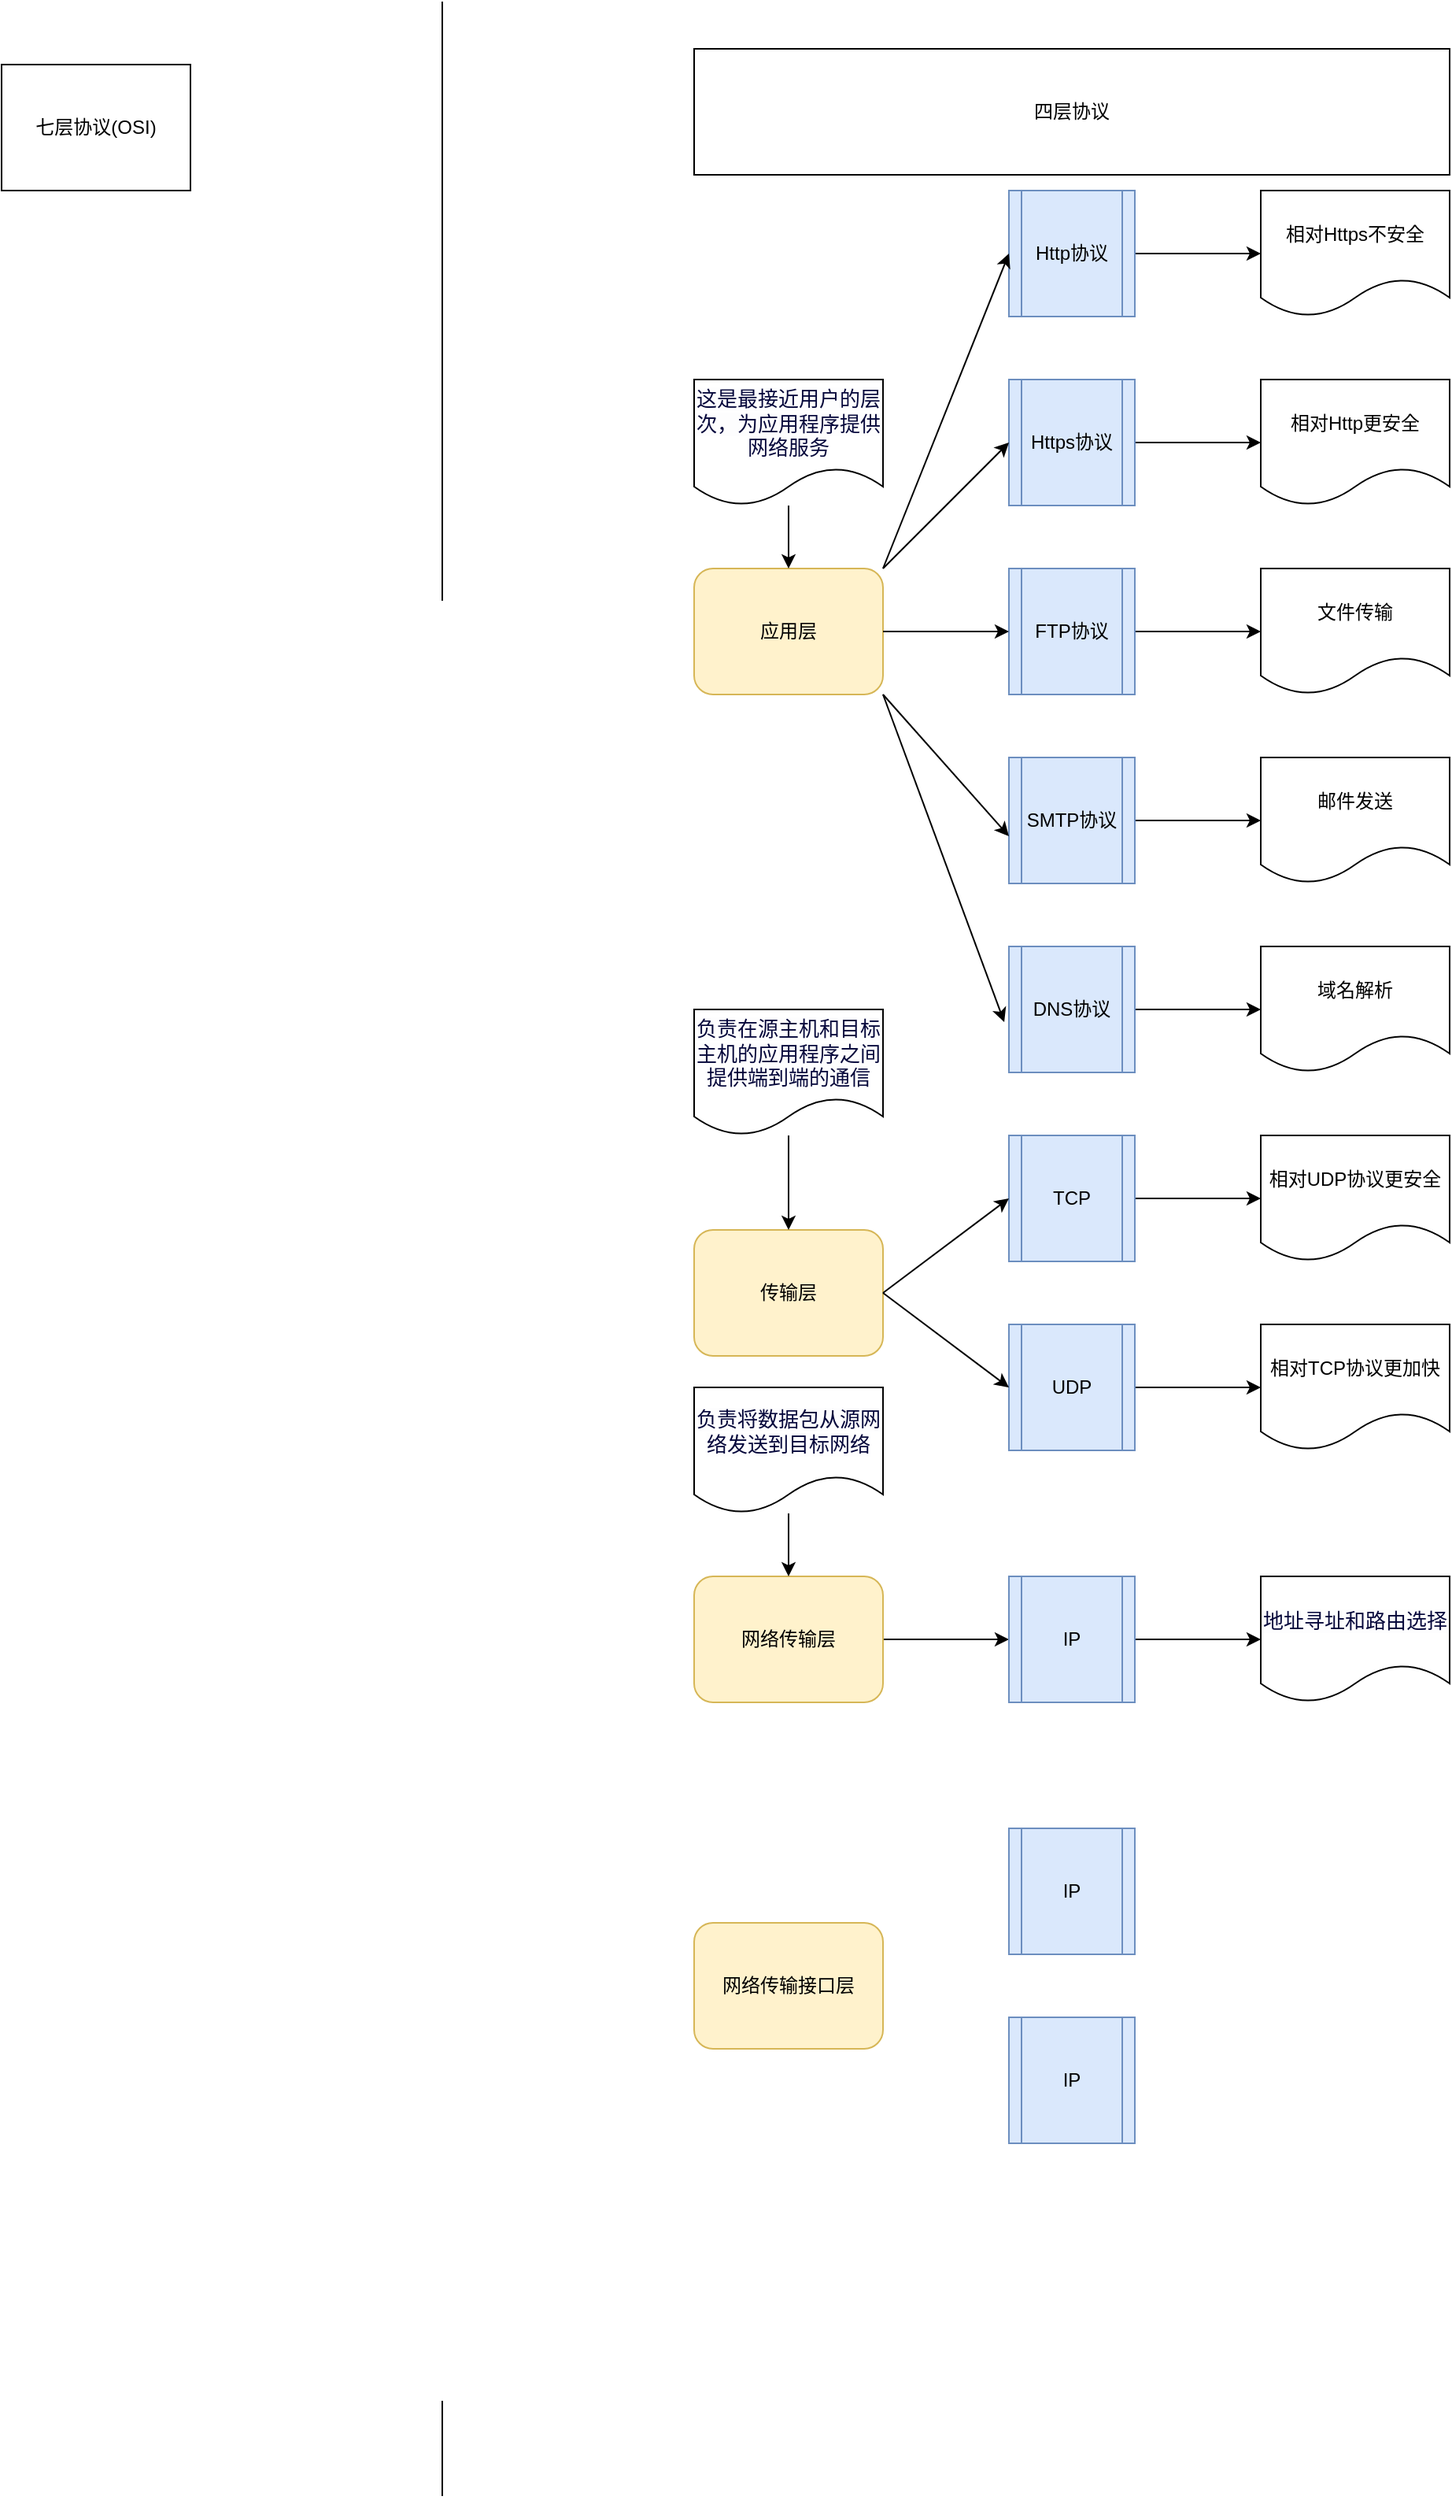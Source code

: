 <mxfile version="25.0.3">
  <diagram name="第 1 页" id="bnDQp0RB2ErarTcb1Inx">
    <mxGraphModel dx="880" dy="444" grid="1" gridSize="10" guides="1" tooltips="1" connect="1" arrows="1" fold="1" page="1" pageScale="1" pageWidth="827" pageHeight="1169" math="0" shadow="0">
      <root>
        <mxCell id="0" />
        <mxCell id="1" parent="0" />
        <mxCell id="6gzfc5hC1QTd9-dfOM9L-1" value="" style="endArrow=none;html=1;rounded=0;" edge="1" parent="1">
          <mxGeometry width="50" height="50" relative="1" as="geometry">
            <mxPoint x="440" y="1584" as="sourcePoint" />
            <mxPoint x="440" as="targetPoint" />
          </mxGeometry>
        </mxCell>
        <mxCell id="6gzfc5hC1QTd9-dfOM9L-2" value="七层协议(OSI)" style="whiteSpace=wrap;html=1;" vertex="1" parent="1">
          <mxGeometry x="160" y="40" width="120" height="80" as="geometry" />
        </mxCell>
        <mxCell id="6gzfc5hC1QTd9-dfOM9L-3" value="四层协议" style="whiteSpace=wrap;html=1;" vertex="1" parent="1">
          <mxGeometry x="600" y="30" width="480" height="80" as="geometry" />
        </mxCell>
        <mxCell id="6gzfc5hC1QTd9-dfOM9L-4" value="应用层" style="rounded=1;whiteSpace=wrap;html=1;fillColor=#fff2cc;strokeColor=#d6b656;" vertex="1" parent="1">
          <mxGeometry x="600" y="360" width="120" height="80" as="geometry" />
        </mxCell>
        <mxCell id="6gzfc5hC1QTd9-dfOM9L-5" value="传输层" style="rounded=1;whiteSpace=wrap;html=1;fillColor=#fff2cc;strokeColor=#d6b656;" vertex="1" parent="1">
          <mxGeometry x="600" y="780" width="120" height="80" as="geometry" />
        </mxCell>
        <mxCell id="6gzfc5hC1QTd9-dfOM9L-43" value="" style="edgeStyle=orthogonalEdgeStyle;rounded=0;orthogonalLoop=1;jettySize=auto;html=1;" edge="1" parent="1" source="6gzfc5hC1QTd9-dfOM9L-7" target="6gzfc5hC1QTd9-dfOM9L-42">
          <mxGeometry relative="1" as="geometry" />
        </mxCell>
        <mxCell id="6gzfc5hC1QTd9-dfOM9L-7" value="网络传输层" style="rounded=1;whiteSpace=wrap;html=1;fillColor=#fff2cc;strokeColor=#d6b656;" vertex="1" parent="1">
          <mxGeometry x="600" y="1000" width="120" height="80" as="geometry" />
        </mxCell>
        <mxCell id="6gzfc5hC1QTd9-dfOM9L-24" style="edgeStyle=orthogonalEdgeStyle;rounded=0;orthogonalLoop=1;jettySize=auto;html=1;entryX=0;entryY=0.5;entryDx=0;entryDy=0;" edge="1" parent="1" source="6gzfc5hC1QTd9-dfOM9L-9" target="6gzfc5hC1QTd9-dfOM9L-23">
          <mxGeometry relative="1" as="geometry" />
        </mxCell>
        <mxCell id="6gzfc5hC1QTd9-dfOM9L-9" value="Http协议" style="shape=process;whiteSpace=wrap;html=1;backgroundOutline=1;fillColor=#dae8fc;strokeColor=#6c8ebf;" vertex="1" parent="1">
          <mxGeometry x="800" y="120" width="80" height="80" as="geometry" />
        </mxCell>
        <mxCell id="6gzfc5hC1QTd9-dfOM9L-30" value="" style="edgeStyle=orthogonalEdgeStyle;rounded=0;orthogonalLoop=1;jettySize=auto;html=1;" edge="1" parent="1" source="6gzfc5hC1QTd9-dfOM9L-10" target="6gzfc5hC1QTd9-dfOM9L-25">
          <mxGeometry relative="1" as="geometry" />
        </mxCell>
        <mxCell id="6gzfc5hC1QTd9-dfOM9L-10" value="Https协议" style="shape=process;whiteSpace=wrap;html=1;backgroundOutline=1;fillColor=#dae8fc;strokeColor=#6c8ebf;" vertex="1" parent="1">
          <mxGeometry x="800" y="240" width="80" height="80" as="geometry" />
        </mxCell>
        <mxCell id="6gzfc5hC1QTd9-dfOM9L-31" value="" style="edgeStyle=orthogonalEdgeStyle;rounded=0;orthogonalLoop=1;jettySize=auto;html=1;" edge="1" parent="1" source="6gzfc5hC1QTd9-dfOM9L-11" target="6gzfc5hC1QTd9-dfOM9L-27">
          <mxGeometry relative="1" as="geometry" />
        </mxCell>
        <mxCell id="6gzfc5hC1QTd9-dfOM9L-11" value="FTP协议" style="shape=process;whiteSpace=wrap;html=1;backgroundOutline=1;fillColor=#dae8fc;strokeColor=#6c8ebf;" vertex="1" parent="1">
          <mxGeometry x="800" y="360" width="80" height="80" as="geometry" />
        </mxCell>
        <mxCell id="6gzfc5hC1QTd9-dfOM9L-32" value="" style="edgeStyle=orthogonalEdgeStyle;rounded=0;orthogonalLoop=1;jettySize=auto;html=1;" edge="1" parent="1" source="6gzfc5hC1QTd9-dfOM9L-12" target="6gzfc5hC1QTd9-dfOM9L-28">
          <mxGeometry relative="1" as="geometry" />
        </mxCell>
        <mxCell id="6gzfc5hC1QTd9-dfOM9L-12" value="SMTP协议" style="shape=process;whiteSpace=wrap;html=1;backgroundOutline=1;fillColor=#dae8fc;strokeColor=#6c8ebf;" vertex="1" parent="1">
          <mxGeometry x="800" y="480" width="80" height="80" as="geometry" />
        </mxCell>
        <mxCell id="6gzfc5hC1QTd9-dfOM9L-33" value="" style="edgeStyle=orthogonalEdgeStyle;rounded=0;orthogonalLoop=1;jettySize=auto;html=1;" edge="1" parent="1" source="6gzfc5hC1QTd9-dfOM9L-13" target="6gzfc5hC1QTd9-dfOM9L-29">
          <mxGeometry relative="1" as="geometry" />
        </mxCell>
        <mxCell id="6gzfc5hC1QTd9-dfOM9L-13" value="DNS协议" style="shape=process;whiteSpace=wrap;html=1;backgroundOutline=1;fillColor=#dae8fc;strokeColor=#6c8ebf;" vertex="1" parent="1">
          <mxGeometry x="800" y="600" width="80" height="80" as="geometry" />
        </mxCell>
        <mxCell id="6gzfc5hC1QTd9-dfOM9L-16" value="" style="endArrow=classic;html=1;rounded=0;entryX=0;entryY=0.5;entryDx=0;entryDy=0;exitX=1;exitY=0;exitDx=0;exitDy=0;" edge="1" parent="1" source="6gzfc5hC1QTd9-dfOM9L-4" target="6gzfc5hC1QTd9-dfOM9L-9">
          <mxGeometry width="50" height="50" relative="1" as="geometry">
            <mxPoint x="690" y="360" as="sourcePoint" />
            <mxPoint x="740" y="310" as="targetPoint" />
          </mxGeometry>
        </mxCell>
        <mxCell id="6gzfc5hC1QTd9-dfOM9L-17" value="" style="endArrow=classic;html=1;rounded=0;entryX=0;entryY=0.5;entryDx=0;entryDy=0;exitX=1;exitY=0;exitDx=0;exitDy=0;" edge="1" parent="1" source="6gzfc5hC1QTd9-dfOM9L-4" target="6gzfc5hC1QTd9-dfOM9L-10">
          <mxGeometry width="50" height="50" relative="1" as="geometry">
            <mxPoint x="690" y="360" as="sourcePoint" />
            <mxPoint x="740" y="310" as="targetPoint" />
          </mxGeometry>
        </mxCell>
        <mxCell id="6gzfc5hC1QTd9-dfOM9L-20" value="" style="endArrow=classic;html=1;rounded=0;exitX=1;exitY=0.5;exitDx=0;exitDy=0;entryX=0;entryY=0.5;entryDx=0;entryDy=0;" edge="1" parent="1" source="6gzfc5hC1QTd9-dfOM9L-4" target="6gzfc5hC1QTd9-dfOM9L-11">
          <mxGeometry width="50" height="50" relative="1" as="geometry">
            <mxPoint x="690" y="360" as="sourcePoint" />
            <mxPoint x="740" y="310" as="targetPoint" />
          </mxGeometry>
        </mxCell>
        <mxCell id="6gzfc5hC1QTd9-dfOM9L-21" value="" style="endArrow=classic;html=1;rounded=0;entryX=0;entryY=0.625;entryDx=0;entryDy=0;entryPerimeter=0;exitX=1;exitY=1;exitDx=0;exitDy=0;" edge="1" parent="1" source="6gzfc5hC1QTd9-dfOM9L-4" target="6gzfc5hC1QTd9-dfOM9L-12">
          <mxGeometry width="50" height="50" relative="1" as="geometry">
            <mxPoint x="690" y="460" as="sourcePoint" />
            <mxPoint x="740" y="410" as="targetPoint" />
          </mxGeometry>
        </mxCell>
        <mxCell id="6gzfc5hC1QTd9-dfOM9L-22" value="" style="endArrow=classic;html=1;rounded=0;entryX=-0.037;entryY=0.6;entryDx=0;entryDy=0;entryPerimeter=0;" edge="1" parent="1" target="6gzfc5hC1QTd9-dfOM9L-13">
          <mxGeometry width="50" height="50" relative="1" as="geometry">
            <mxPoint x="720" y="440" as="sourcePoint" />
            <mxPoint x="740" y="410" as="targetPoint" />
          </mxGeometry>
        </mxCell>
        <mxCell id="6gzfc5hC1QTd9-dfOM9L-23" value="相对Https不安全" style="shape=document;whiteSpace=wrap;html=1;boundedLbl=1;" vertex="1" parent="1">
          <mxGeometry x="960" y="120" width="120" height="80" as="geometry" />
        </mxCell>
        <mxCell id="6gzfc5hC1QTd9-dfOM9L-25" value="相对Http更安全" style="shape=document;whiteSpace=wrap;html=1;boundedLbl=1;" vertex="1" parent="1">
          <mxGeometry x="960" y="240" width="120" height="80" as="geometry" />
        </mxCell>
        <mxCell id="6gzfc5hC1QTd9-dfOM9L-26" value="网络传输接口层" style="rounded=1;whiteSpace=wrap;html=1;fillColor=#fff2cc;strokeColor=#d6b656;" vertex="1" parent="1">
          <mxGeometry x="600" y="1220" width="120" height="80" as="geometry" />
        </mxCell>
        <mxCell id="6gzfc5hC1QTd9-dfOM9L-27" value="文件传输" style="shape=document;whiteSpace=wrap;html=1;boundedLbl=1;" vertex="1" parent="1">
          <mxGeometry x="960" y="360" width="120" height="80" as="geometry" />
        </mxCell>
        <mxCell id="6gzfc5hC1QTd9-dfOM9L-28" value="邮件发送" style="shape=document;whiteSpace=wrap;html=1;boundedLbl=1;" vertex="1" parent="1">
          <mxGeometry x="960" y="480" width="120" height="80" as="geometry" />
        </mxCell>
        <mxCell id="6gzfc5hC1QTd9-dfOM9L-29" value="域名解析" style="shape=document;whiteSpace=wrap;html=1;boundedLbl=1;" vertex="1" parent="1">
          <mxGeometry x="960" y="600" width="120" height="80" as="geometry" />
        </mxCell>
        <mxCell id="6gzfc5hC1QTd9-dfOM9L-40" value="" style="edgeStyle=orthogonalEdgeStyle;rounded=0;orthogonalLoop=1;jettySize=auto;html=1;" edge="1" parent="1" source="6gzfc5hC1QTd9-dfOM9L-34" target="6gzfc5hC1QTd9-dfOM9L-38">
          <mxGeometry relative="1" as="geometry" />
        </mxCell>
        <mxCell id="6gzfc5hC1QTd9-dfOM9L-34" value="TCP" style="shape=process;whiteSpace=wrap;html=1;backgroundOutline=1;fillColor=#dae8fc;strokeColor=#6c8ebf;" vertex="1" parent="1">
          <mxGeometry x="800" y="720" width="80" height="80" as="geometry" />
        </mxCell>
        <mxCell id="6gzfc5hC1QTd9-dfOM9L-41" value="" style="edgeStyle=orthogonalEdgeStyle;rounded=0;orthogonalLoop=1;jettySize=auto;html=1;" edge="1" parent="1" source="6gzfc5hC1QTd9-dfOM9L-35" target="6gzfc5hC1QTd9-dfOM9L-39">
          <mxGeometry relative="1" as="geometry" />
        </mxCell>
        <mxCell id="6gzfc5hC1QTd9-dfOM9L-35" value="UDP" style="shape=process;whiteSpace=wrap;html=1;backgroundOutline=1;fillColor=#dae8fc;strokeColor=#6c8ebf;" vertex="1" parent="1">
          <mxGeometry x="800" y="840" width="80" height="80" as="geometry" />
        </mxCell>
        <mxCell id="6gzfc5hC1QTd9-dfOM9L-36" value="" style="endArrow=classic;html=1;rounded=0;entryX=0;entryY=0.5;entryDx=0;entryDy=0;exitX=1;exitY=0.5;exitDx=0;exitDy=0;" edge="1" parent="1" source="6gzfc5hC1QTd9-dfOM9L-5" target="6gzfc5hC1QTd9-dfOM9L-34">
          <mxGeometry width="50" height="50" relative="1" as="geometry">
            <mxPoint x="720" y="800" as="sourcePoint" />
            <mxPoint x="740" y="760" as="targetPoint" />
          </mxGeometry>
        </mxCell>
        <mxCell id="6gzfc5hC1QTd9-dfOM9L-37" value="" style="endArrow=classic;html=1;rounded=0;entryX=0;entryY=0.5;entryDx=0;entryDy=0;exitX=1;exitY=0.5;exitDx=0;exitDy=0;" edge="1" parent="1" source="6gzfc5hC1QTd9-dfOM9L-5" target="6gzfc5hC1QTd9-dfOM9L-35">
          <mxGeometry width="50" height="50" relative="1" as="geometry">
            <mxPoint x="690" y="810" as="sourcePoint" />
            <mxPoint x="740" y="760" as="targetPoint" />
          </mxGeometry>
        </mxCell>
        <mxCell id="6gzfc5hC1QTd9-dfOM9L-38" value="相对UDP协议更安全" style="shape=document;whiteSpace=wrap;html=1;boundedLbl=1;" vertex="1" parent="1">
          <mxGeometry x="960" y="720" width="120" height="80" as="geometry" />
        </mxCell>
        <mxCell id="6gzfc5hC1QTd9-dfOM9L-39" value="相对TCP协议更加快" style="shape=document;whiteSpace=wrap;html=1;boundedLbl=1;" vertex="1" parent="1">
          <mxGeometry x="960" y="840" width="120" height="80" as="geometry" />
        </mxCell>
        <mxCell id="6gzfc5hC1QTd9-dfOM9L-53" value="" style="edgeStyle=orthogonalEdgeStyle;rounded=0;orthogonalLoop=1;jettySize=auto;html=1;" edge="1" parent="1" source="6gzfc5hC1QTd9-dfOM9L-42" target="6gzfc5hC1QTd9-dfOM9L-50">
          <mxGeometry relative="1" as="geometry" />
        </mxCell>
        <mxCell id="6gzfc5hC1QTd9-dfOM9L-42" value="IP" style="shape=process;whiteSpace=wrap;html=1;backgroundOutline=1;fillColor=#dae8fc;strokeColor=#6c8ebf;" vertex="1" parent="1">
          <mxGeometry x="800" y="1000" width="80" height="80" as="geometry" />
        </mxCell>
        <mxCell id="6gzfc5hC1QTd9-dfOM9L-45" value="" style="edgeStyle=orthogonalEdgeStyle;rounded=0;orthogonalLoop=1;jettySize=auto;html=1;" edge="1" parent="1" source="6gzfc5hC1QTd9-dfOM9L-44" target="6gzfc5hC1QTd9-dfOM9L-7">
          <mxGeometry relative="1" as="geometry" />
        </mxCell>
        <mxCell id="6gzfc5hC1QTd9-dfOM9L-44" value="&lt;span style=&quot;color: rgb(5, 7, 59); font-family: -apple-system, BlinkMacSystemFont, &amp;quot;Segoe UI&amp;quot;, Roboto, Ubuntu, &amp;quot;Helvetica Neue&amp;quot;, Helvetica, Arial, &amp;quot;PingFang SC&amp;quot;, &amp;quot;Hiragino Sans GB&amp;quot;, &amp;quot;Microsoft YaHei UI&amp;quot;, &amp;quot;Microsoft YaHei&amp;quot;, &amp;quot;Source Han Sans CN&amp;quot;, sans-serif, &amp;quot;Apple Color Emoji&amp;quot;, &amp;quot;Segoe UI Emoji&amp;quot;; text-align: left; background-color: rgb(253, 253, 254);&quot;&gt;&lt;font style=&quot;font-size: 13px;&quot;&gt;负责将数据包从源网络发送到目标网络&lt;/font&gt;&lt;/span&gt;" style="shape=document;whiteSpace=wrap;html=1;boundedLbl=1;" vertex="1" parent="1">
          <mxGeometry x="600" y="880" width="120" height="80" as="geometry" />
        </mxCell>
        <mxCell id="6gzfc5hC1QTd9-dfOM9L-47" value="" style="edgeStyle=orthogonalEdgeStyle;rounded=0;orthogonalLoop=1;jettySize=auto;html=1;" edge="1" parent="1" source="6gzfc5hC1QTd9-dfOM9L-46" target="6gzfc5hC1QTd9-dfOM9L-5">
          <mxGeometry relative="1" as="geometry" />
        </mxCell>
        <mxCell id="6gzfc5hC1QTd9-dfOM9L-46" value="&lt;span style=&quot;color: rgb(5, 7, 59); font-family: -apple-system, BlinkMacSystemFont, &amp;quot;Segoe UI&amp;quot;, Roboto, Ubuntu, &amp;quot;Helvetica Neue&amp;quot;, Helvetica, Arial, &amp;quot;PingFang SC&amp;quot;, &amp;quot;Hiragino Sans GB&amp;quot;, &amp;quot;Microsoft YaHei UI&amp;quot;, &amp;quot;Microsoft YaHei&amp;quot;, &amp;quot;Source Han Sans CN&amp;quot;, sans-serif, &amp;quot;Apple Color Emoji&amp;quot;, &amp;quot;Segoe UI Emoji&amp;quot;; text-align: left; background-color: rgb(253, 253, 254);&quot;&gt;&lt;font style=&quot;font-size: 13px;&quot;&gt;负责在源主机和目标主机的应用程序之间提供端到端的通信&lt;/font&gt;&lt;/span&gt;" style="shape=document;whiteSpace=wrap;html=1;boundedLbl=1;" vertex="1" parent="1">
          <mxGeometry x="600" y="640" width="120" height="80" as="geometry" />
        </mxCell>
        <mxCell id="6gzfc5hC1QTd9-dfOM9L-49" value="" style="edgeStyle=orthogonalEdgeStyle;rounded=0;orthogonalLoop=1;jettySize=auto;html=1;" edge="1" parent="1" source="6gzfc5hC1QTd9-dfOM9L-48" target="6gzfc5hC1QTd9-dfOM9L-4">
          <mxGeometry relative="1" as="geometry" />
        </mxCell>
        <mxCell id="6gzfc5hC1QTd9-dfOM9L-48" value="&lt;span style=&quot;color: rgb(5, 7, 59); font-family: -apple-system, BlinkMacSystemFont, &amp;quot;Segoe UI&amp;quot;, Roboto, Ubuntu, &amp;quot;Helvetica Neue&amp;quot;, Helvetica, Arial, &amp;quot;PingFang SC&amp;quot;, &amp;quot;Hiragino Sans GB&amp;quot;, &amp;quot;Microsoft YaHei UI&amp;quot;, &amp;quot;Microsoft YaHei&amp;quot;, &amp;quot;Source Han Sans CN&amp;quot;, sans-serif, &amp;quot;Apple Color Emoji&amp;quot;, &amp;quot;Segoe UI Emoji&amp;quot;; text-align: left; background-color: rgb(253, 253, 254);&quot;&gt;&lt;font style=&quot;font-size: 13px;&quot;&gt;这是最接近用户的层次，为应用程序提供网络服务&lt;/font&gt;&lt;/span&gt;" style="shape=document;whiteSpace=wrap;html=1;boundedLbl=1;" vertex="1" parent="1">
          <mxGeometry x="600" y="240" width="120" height="80" as="geometry" />
        </mxCell>
        <mxCell id="6gzfc5hC1QTd9-dfOM9L-50" value="&lt;span style=&quot;color: rgb(5, 7, 59); font-family: -apple-system, BlinkMacSystemFont, &amp;quot;Segoe UI&amp;quot;, Roboto, Ubuntu, &amp;quot;Helvetica Neue&amp;quot;, Helvetica, Arial, &amp;quot;PingFang SC&amp;quot;, &amp;quot;Hiragino Sans GB&amp;quot;, &amp;quot;Microsoft YaHei UI&amp;quot;, &amp;quot;Microsoft YaHei&amp;quot;, &amp;quot;Source Han Sans CN&amp;quot;, sans-serif, &amp;quot;Apple Color Emoji&amp;quot;, &amp;quot;Segoe UI Emoji&amp;quot;; text-align: left; background-color: rgb(253, 253, 254);&quot;&gt;&lt;font style=&quot;font-size: 13px;&quot;&gt;地址寻址和路由选择&lt;/font&gt;&lt;/span&gt;" style="shape=document;whiteSpace=wrap;html=1;boundedLbl=1;" vertex="1" parent="1">
          <mxGeometry x="960" y="1000" width="120" height="80" as="geometry" />
        </mxCell>
        <mxCell id="6gzfc5hC1QTd9-dfOM9L-51" value="IP" style="shape=process;whiteSpace=wrap;html=1;backgroundOutline=1;fillColor=#dae8fc;strokeColor=#6c8ebf;" vertex="1" parent="1">
          <mxGeometry x="800" y="1160" width="80" height="80" as="geometry" />
        </mxCell>
        <mxCell id="6gzfc5hC1QTd9-dfOM9L-52" value="IP" style="shape=process;whiteSpace=wrap;html=1;backgroundOutline=1;fillColor=#dae8fc;strokeColor=#6c8ebf;" vertex="1" parent="1">
          <mxGeometry x="800" y="1280" width="80" height="80" as="geometry" />
        </mxCell>
      </root>
    </mxGraphModel>
  </diagram>
</mxfile>
